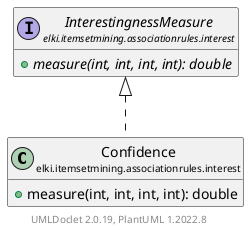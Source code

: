 @startuml
    remove .*\.(Instance|Par|Parameterizer|Factory)$
    set namespaceSeparator none
    hide empty fields
    hide empty methods

    class "<size:14>Confidence\n<size:10>elki.itemsetmining.associationrules.interest" as elki.itemsetmining.associationrules.interest.Confidence [[Confidence.html]] {
        +measure(int, int, int, int): double
    }

    interface "<size:14>InterestingnessMeasure\n<size:10>elki.itemsetmining.associationrules.interest" as elki.itemsetmining.associationrules.interest.InterestingnessMeasure [[InterestingnessMeasure.html]] {
        {abstract} +measure(int, int, int, int): double
    }

    elki.itemsetmining.associationrules.interest.InterestingnessMeasure <|.. elki.itemsetmining.associationrules.interest.Confidence

    center footer UMLDoclet 2.0.19, PlantUML 1.2022.8
@enduml
